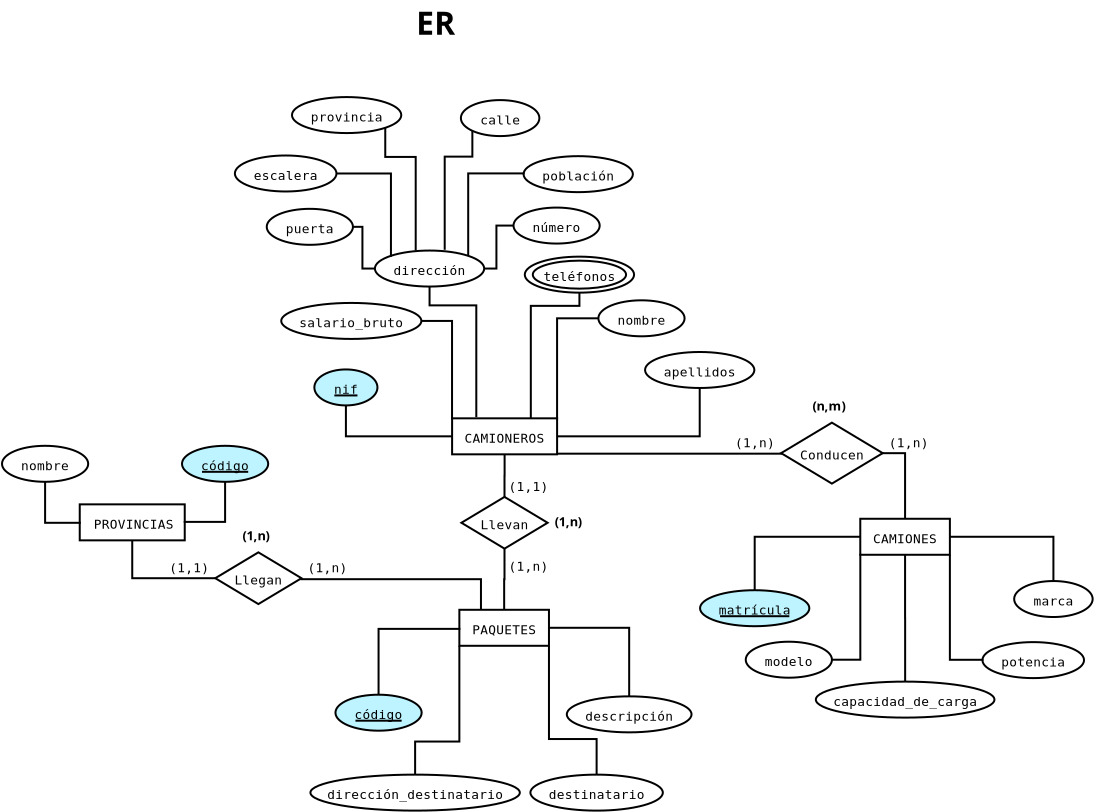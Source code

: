 <?xml version="1.0" encoding="UTF-8"?>
<dia:diagram xmlns:dia="http://www.lysator.liu.se/~alla/dia/">
  <dia:layer name="Fondo" visible="true" active="true">
    <dia:group>
      <dia:object type="ER - Entity" version="0" id="O0">
        <dia:attribute name="obj_pos">
          <dia:point val="4.466,13.518"/>
        </dia:attribute>
        <dia:attribute name="obj_bb">
          <dia:rectangle val="4.416,13.468;9.766,15.368"/>
        </dia:attribute>
        <dia:attribute name="elem_corner">
          <dia:point val="4.466,13.518"/>
        </dia:attribute>
        <dia:attribute name="elem_width">
          <dia:real val="5.25"/>
        </dia:attribute>
        <dia:attribute name="elem_height">
          <dia:real val="1.8"/>
        </dia:attribute>
        <dia:attribute name="border_width">
          <dia:real val="0.1"/>
        </dia:attribute>
        <dia:attribute name="border_color">
          <dia:color val="#000000"/>
        </dia:attribute>
        <dia:attribute name="inner_color">
          <dia:color val="#ffffff"/>
        </dia:attribute>
        <dia:attribute name="name">
          <dia:string>#PROVINCIAS#</dia:string>
        </dia:attribute>
        <dia:attribute name="weak">
          <dia:boolean val="false"/>
        </dia:attribute>
        <dia:attribute name="associative">
          <dia:boolean val="false"/>
        </dia:attribute>
        <dia:attribute name="font">
          <dia:font family="monospace" style="0" name="Courier"/>
        </dia:attribute>
        <dia:attribute name="font_height">
          <dia:real val="0.8"/>
        </dia:attribute>
      </dia:object>
      <dia:object type="ER - Attribute" version="0" id="O1">
        <dia:attribute name="obj_pos">
          <dia:point val="0.579,10.591"/>
        </dia:attribute>
        <dia:attribute name="obj_bb">
          <dia:rectangle val="0.529,10.541;4.939,12.441"/>
        </dia:attribute>
        <dia:attribute name="elem_corner">
          <dia:point val="0.579,10.591"/>
        </dia:attribute>
        <dia:attribute name="elem_width">
          <dia:real val="4.31"/>
        </dia:attribute>
        <dia:attribute name="elem_height">
          <dia:real val="1.8"/>
        </dia:attribute>
        <dia:attribute name="border_width">
          <dia:real val="0.1"/>
        </dia:attribute>
        <dia:attribute name="border_color">
          <dia:color val="#000000"/>
        </dia:attribute>
        <dia:attribute name="inner_color">
          <dia:color val="#ffffff"/>
        </dia:attribute>
        <dia:attribute name="name">
          <dia:string>#nombre#</dia:string>
        </dia:attribute>
        <dia:attribute name="key">
          <dia:boolean val="false"/>
        </dia:attribute>
        <dia:attribute name="weak_key">
          <dia:boolean val="false"/>
        </dia:attribute>
        <dia:attribute name="derived">
          <dia:boolean val="false"/>
        </dia:attribute>
        <dia:attribute name="multivalued">
          <dia:boolean val="false"/>
        </dia:attribute>
        <dia:attribute name="font">
          <dia:font family="monospace" style="0" name="Courier"/>
        </dia:attribute>
        <dia:attribute name="font_height">
          <dia:real val="0.8"/>
        </dia:attribute>
      </dia:object>
      <dia:object type="ER - Attribute" version="0" id="O2">
        <dia:attribute name="obj_pos">
          <dia:point val="9.579,10.591"/>
        </dia:attribute>
        <dia:attribute name="obj_bb">
          <dia:rectangle val="9.529,10.541;13.939,12.441"/>
        </dia:attribute>
        <dia:attribute name="elem_corner">
          <dia:point val="9.579,10.591"/>
        </dia:attribute>
        <dia:attribute name="elem_width">
          <dia:real val="4.31"/>
        </dia:attribute>
        <dia:attribute name="elem_height">
          <dia:real val="1.8"/>
        </dia:attribute>
        <dia:attribute name="border_width">
          <dia:real val="0.1"/>
        </dia:attribute>
        <dia:attribute name="border_color">
          <dia:color val="#000000"/>
        </dia:attribute>
        <dia:attribute name="inner_color">
          <dia:color val="#bdf4ff"/>
        </dia:attribute>
        <dia:attribute name="name">
          <dia:string>#código#</dia:string>
        </dia:attribute>
        <dia:attribute name="key">
          <dia:boolean val="true"/>
        </dia:attribute>
        <dia:attribute name="weak_key">
          <dia:boolean val="false"/>
        </dia:attribute>
        <dia:attribute name="derived">
          <dia:boolean val="false"/>
        </dia:attribute>
        <dia:attribute name="multivalued">
          <dia:boolean val="false"/>
        </dia:attribute>
        <dia:attribute name="font">
          <dia:font family="monospace" style="0" name="Courier"/>
        </dia:attribute>
        <dia:attribute name="font_height">
          <dia:real val="0.8"/>
        </dia:attribute>
      </dia:object>
      <dia:object type="ER - Participation" version="1" id="O3">
        <dia:attribute name="obj_pos">
          <dia:point val="2.734,12.391"/>
        </dia:attribute>
        <dia:attribute name="obj_bb">
          <dia:rectangle val="2.684,12.341;4.516,14.491"/>
        </dia:attribute>
        <dia:attribute name="orth_points">
          <dia:point val="2.734,12.391"/>
          <dia:point val="2.734,14.441"/>
          <dia:point val="4.466,14.441"/>
          <dia:point val="4.466,14.418"/>
        </dia:attribute>
        <dia:attribute name="orth_orient">
          <dia:enum val="1"/>
          <dia:enum val="0"/>
          <dia:enum val="1"/>
        </dia:attribute>
        <dia:attribute name="autorouting">
          <dia:boolean val="false"/>
        </dia:attribute>
        <dia:attribute name="total">
          <dia:boolean val="false"/>
        </dia:attribute>
        <dia:connections>
          <dia:connection handle="0" to="O1" connection="6"/>
          <dia:connection handle="1" to="O0" connection="3"/>
        </dia:connections>
      </dia:object>
      <dia:object type="ER - Participation" version="1" id="O4">
        <dia:attribute name="obj_pos">
          <dia:point val="11.734,12.391"/>
        </dia:attribute>
        <dia:attribute name="obj_bb">
          <dia:rectangle val="9.666,12.341;11.784,14.468"/>
        </dia:attribute>
        <dia:attribute name="orth_points">
          <dia:point val="11.734,12.391"/>
          <dia:point val="11.734,14.395"/>
          <dia:point val="9.716,14.395"/>
          <dia:point val="9.716,14.418"/>
        </dia:attribute>
        <dia:attribute name="orth_orient">
          <dia:enum val="1"/>
          <dia:enum val="0"/>
          <dia:enum val="1"/>
        </dia:attribute>
        <dia:attribute name="autorouting">
          <dia:boolean val="false"/>
        </dia:attribute>
        <dia:attribute name="total">
          <dia:boolean val="false"/>
        </dia:attribute>
        <dia:connections>
          <dia:connection handle="0" to="O2" connection="6"/>
          <dia:connection handle="1" to="O0" connection="4"/>
        </dia:connections>
      </dia:object>
    </dia:group>
    <dia:group>
      <dia:object type="ER - Entity" version="0" id="O5">
        <dia:attribute name="obj_pos">
          <dia:point val="43.493,14.239"/>
        </dia:attribute>
        <dia:attribute name="obj_bb">
          <dia:rectangle val="43.443,14.189;48.023,16.089"/>
        </dia:attribute>
        <dia:attribute name="elem_corner">
          <dia:point val="43.493,14.239"/>
        </dia:attribute>
        <dia:attribute name="elem_width">
          <dia:real val="4.48"/>
        </dia:attribute>
        <dia:attribute name="elem_height">
          <dia:real val="1.8"/>
        </dia:attribute>
        <dia:attribute name="border_width">
          <dia:real val="0.1"/>
        </dia:attribute>
        <dia:attribute name="border_color">
          <dia:color val="#000000"/>
        </dia:attribute>
        <dia:attribute name="inner_color">
          <dia:color val="#ffffff"/>
        </dia:attribute>
        <dia:attribute name="name">
          <dia:string>#CAMIONES#</dia:string>
        </dia:attribute>
        <dia:attribute name="weak">
          <dia:boolean val="false"/>
        </dia:attribute>
        <dia:attribute name="associative">
          <dia:boolean val="false"/>
        </dia:attribute>
        <dia:attribute name="font">
          <dia:font family="monospace" style="0" name="Courier"/>
        </dia:attribute>
        <dia:attribute name="font_height">
          <dia:real val="0.8"/>
        </dia:attribute>
      </dia:object>
      <dia:object type="ER - Attribute" version="0" id="O6">
        <dia:attribute name="obj_pos">
          <dia:point val="35.481,17.811"/>
        </dia:attribute>
        <dia:attribute name="obj_bb">
          <dia:rectangle val="35.431,17.761;40.996,19.66"/>
        </dia:attribute>
        <dia:attribute name="elem_corner">
          <dia:point val="35.481,17.811"/>
        </dia:attribute>
        <dia:attribute name="elem_width">
          <dia:real val="5.465"/>
        </dia:attribute>
        <dia:attribute name="elem_height">
          <dia:real val="1.8"/>
        </dia:attribute>
        <dia:attribute name="border_width">
          <dia:real val="0.1"/>
        </dia:attribute>
        <dia:attribute name="border_color">
          <dia:color val="#000000"/>
        </dia:attribute>
        <dia:attribute name="inner_color">
          <dia:color val="#bdf4ff"/>
        </dia:attribute>
        <dia:attribute name="name">
          <dia:string>#matrícula#</dia:string>
        </dia:attribute>
        <dia:attribute name="key">
          <dia:boolean val="true"/>
        </dia:attribute>
        <dia:attribute name="weak_key">
          <dia:boolean val="false"/>
        </dia:attribute>
        <dia:attribute name="derived">
          <dia:boolean val="false"/>
        </dia:attribute>
        <dia:attribute name="multivalued">
          <dia:boolean val="false"/>
        </dia:attribute>
        <dia:attribute name="font">
          <dia:font family="monospace" style="0" name="Courier"/>
        </dia:attribute>
        <dia:attribute name="font_height">
          <dia:real val="0.8"/>
        </dia:attribute>
      </dia:object>
      <dia:object type="ER - Attribute" version="0" id="O7">
        <dia:attribute name="obj_pos">
          <dia:point val="51.187,17.352"/>
        </dia:attribute>
        <dia:attribute name="obj_bb">
          <dia:rectangle val="51.137,17.302;55.162,19.202"/>
        </dia:attribute>
        <dia:attribute name="elem_corner">
          <dia:point val="51.187,17.352"/>
        </dia:attribute>
        <dia:attribute name="elem_width">
          <dia:real val="3.925"/>
        </dia:attribute>
        <dia:attribute name="elem_height">
          <dia:real val="1.8"/>
        </dia:attribute>
        <dia:attribute name="border_width">
          <dia:real val="0.1"/>
        </dia:attribute>
        <dia:attribute name="border_color">
          <dia:color val="#000000"/>
        </dia:attribute>
        <dia:attribute name="inner_color">
          <dia:color val="#ffffff"/>
        </dia:attribute>
        <dia:attribute name="name">
          <dia:string>#marca#</dia:string>
        </dia:attribute>
        <dia:attribute name="key">
          <dia:boolean val="false"/>
        </dia:attribute>
        <dia:attribute name="weak_key">
          <dia:boolean val="false"/>
        </dia:attribute>
        <dia:attribute name="derived">
          <dia:boolean val="false"/>
        </dia:attribute>
        <dia:attribute name="multivalued">
          <dia:boolean val="false"/>
        </dia:attribute>
        <dia:attribute name="font">
          <dia:font family="monospace" style="0" name="Courier"/>
        </dia:attribute>
        <dia:attribute name="font_height">
          <dia:real val="0.8"/>
        </dia:attribute>
      </dia:object>
      <dia:object type="ER - Attribute" version="0" id="O8">
        <dia:attribute name="obj_pos">
          <dia:point val="37.766,20.386"/>
        </dia:attribute>
        <dia:attribute name="obj_bb">
          <dia:rectangle val="37.716,20.336;42.126,22.236"/>
        </dia:attribute>
        <dia:attribute name="elem_corner">
          <dia:point val="37.766,20.386"/>
        </dia:attribute>
        <dia:attribute name="elem_width">
          <dia:real val="4.31"/>
        </dia:attribute>
        <dia:attribute name="elem_height">
          <dia:real val="1.8"/>
        </dia:attribute>
        <dia:attribute name="border_width">
          <dia:real val="0.1"/>
        </dia:attribute>
        <dia:attribute name="border_color">
          <dia:color val="#000000"/>
        </dia:attribute>
        <dia:attribute name="inner_color">
          <dia:color val="#ffffff"/>
        </dia:attribute>
        <dia:attribute name="name">
          <dia:string>#modelo#</dia:string>
        </dia:attribute>
        <dia:attribute name="key">
          <dia:boolean val="false"/>
        </dia:attribute>
        <dia:attribute name="weak_key">
          <dia:boolean val="false"/>
        </dia:attribute>
        <dia:attribute name="derived">
          <dia:boolean val="false"/>
        </dia:attribute>
        <dia:attribute name="multivalued">
          <dia:boolean val="false"/>
        </dia:attribute>
        <dia:attribute name="font">
          <dia:font family="monospace" style="0" name="Courier"/>
        </dia:attribute>
        <dia:attribute name="font_height">
          <dia:real val="0.8"/>
        </dia:attribute>
      </dia:object>
      <dia:object type="ER - Attribute" version="0" id="O9">
        <dia:attribute name="obj_pos">
          <dia:point val="41.271,22.381"/>
        </dia:attribute>
        <dia:attribute name="obj_bb">
          <dia:rectangle val="41.221,22.331;50.251,24.231"/>
        </dia:attribute>
        <dia:attribute name="elem_corner">
          <dia:point val="41.271,22.381"/>
        </dia:attribute>
        <dia:attribute name="elem_width">
          <dia:real val="8.93"/>
        </dia:attribute>
        <dia:attribute name="elem_height">
          <dia:real val="1.8"/>
        </dia:attribute>
        <dia:attribute name="border_width">
          <dia:real val="0.1"/>
        </dia:attribute>
        <dia:attribute name="border_color">
          <dia:color val="#000000"/>
        </dia:attribute>
        <dia:attribute name="inner_color">
          <dia:color val="#ffffff"/>
        </dia:attribute>
        <dia:attribute name="name">
          <dia:string>#capacidad_de_carga#</dia:string>
        </dia:attribute>
        <dia:attribute name="key">
          <dia:boolean val="false"/>
        </dia:attribute>
        <dia:attribute name="weak_key">
          <dia:boolean val="false"/>
        </dia:attribute>
        <dia:attribute name="derived">
          <dia:boolean val="false"/>
        </dia:attribute>
        <dia:attribute name="multivalued">
          <dia:boolean val="false"/>
        </dia:attribute>
        <dia:attribute name="font">
          <dia:font family="monospace" style="0" name="Courier"/>
        </dia:attribute>
        <dia:attribute name="font_height">
          <dia:real val="0.8"/>
        </dia:attribute>
      </dia:object>
      <dia:object type="ER - Attribute" version="0" id="O10">
        <dia:attribute name="obj_pos">
          <dia:point val="49.601,20.406"/>
        </dia:attribute>
        <dia:attribute name="obj_bb">
          <dia:rectangle val="49.551,20.356;54.731,22.256"/>
        </dia:attribute>
        <dia:attribute name="elem_corner">
          <dia:point val="49.601,20.406"/>
        </dia:attribute>
        <dia:attribute name="elem_width">
          <dia:real val="5.08"/>
        </dia:attribute>
        <dia:attribute name="elem_height">
          <dia:real val="1.8"/>
        </dia:attribute>
        <dia:attribute name="border_width">
          <dia:real val="0.1"/>
        </dia:attribute>
        <dia:attribute name="border_color">
          <dia:color val="#000000"/>
        </dia:attribute>
        <dia:attribute name="inner_color">
          <dia:color val="#ffffff"/>
        </dia:attribute>
        <dia:attribute name="name">
          <dia:string>#potencia#</dia:string>
        </dia:attribute>
        <dia:attribute name="key">
          <dia:boolean val="false"/>
        </dia:attribute>
        <dia:attribute name="weak_key">
          <dia:boolean val="false"/>
        </dia:attribute>
        <dia:attribute name="derived">
          <dia:boolean val="false"/>
        </dia:attribute>
        <dia:attribute name="multivalued">
          <dia:boolean val="false"/>
        </dia:attribute>
        <dia:attribute name="font">
          <dia:font family="monospace" style="0" name="Courier"/>
        </dia:attribute>
        <dia:attribute name="font_height">
          <dia:real val="0.8"/>
        </dia:attribute>
      </dia:object>
      <dia:object type="Standard - ZigZagLine" version="1" id="O11">
        <dia:attribute name="obj_pos">
          <dia:point val="43.493,15.139"/>
        </dia:attribute>
        <dia:attribute name="obj_bb">
          <dia:rectangle val="38.163,15.089;43.543,17.86"/>
        </dia:attribute>
        <dia:attribute name="orth_points">
          <dia:point val="43.493,15.139"/>
          <dia:point val="38.213,15.139"/>
          <dia:point val="38.213,17.811"/>
        </dia:attribute>
        <dia:attribute name="orth_orient">
          <dia:enum val="0"/>
          <dia:enum val="1"/>
        </dia:attribute>
        <dia:attribute name="autorouting">
          <dia:boolean val="true"/>
        </dia:attribute>
        <dia:connections>
          <dia:connection handle="0" to="O5" connection="3"/>
          <dia:connection handle="1" to="O6" connection="1"/>
        </dia:connections>
      </dia:object>
      <dia:object type="Standard - ZigZagLine" version="1" id="O12">
        <dia:attribute name="obj_pos">
          <dia:point val="43.493,16.039"/>
        </dia:attribute>
        <dia:attribute name="obj_bb">
          <dia:rectangle val="42.026,15.989;43.545,21.336"/>
        </dia:attribute>
        <dia:attribute name="orth_points">
          <dia:point val="43.493,16.039"/>
          <dia:point val="43.495,16.039"/>
          <dia:point val="43.495,21.286"/>
          <dia:point val="42.076,21.286"/>
        </dia:attribute>
        <dia:attribute name="orth_orient">
          <dia:enum val="0"/>
          <dia:enum val="1"/>
          <dia:enum val="0"/>
        </dia:attribute>
        <dia:attribute name="autorouting">
          <dia:boolean val="false"/>
        </dia:attribute>
        <dia:connections>
          <dia:connection handle="0" to="O5" connection="5"/>
          <dia:connection handle="1" to="O8" connection="4"/>
        </dia:connections>
      </dia:object>
      <dia:object type="Standard - ZigZagLine" version="1" id="O13">
        <dia:attribute name="obj_pos">
          <dia:point val="45.733,16.039"/>
        </dia:attribute>
        <dia:attribute name="obj_bb">
          <dia:rectangle val="45.683,15.989;45.786,22.431"/>
        </dia:attribute>
        <dia:attribute name="orth_points">
          <dia:point val="45.733,16.039"/>
          <dia:point val="45.733,19.21"/>
          <dia:point val="45.736,19.21"/>
          <dia:point val="45.736,22.381"/>
        </dia:attribute>
        <dia:attribute name="orth_orient">
          <dia:enum val="1"/>
          <dia:enum val="0"/>
          <dia:enum val="1"/>
        </dia:attribute>
        <dia:attribute name="autorouting">
          <dia:boolean val="true"/>
        </dia:attribute>
        <dia:connections>
          <dia:connection handle="0" to="O5" connection="6"/>
          <dia:connection handle="1" to="O9" connection="1"/>
        </dia:connections>
      </dia:object>
      <dia:object type="Standard - ZigZagLine" version="1" id="O14">
        <dia:attribute name="obj_pos">
          <dia:point val="47.973,15.139"/>
        </dia:attribute>
        <dia:attribute name="obj_bb">
          <dia:rectangle val="47.923,15.089;53.199,17.402"/>
        </dia:attribute>
        <dia:attribute name="orth_points">
          <dia:point val="47.973,15.139"/>
          <dia:point val="53.149,15.139"/>
          <dia:point val="53.149,17.352"/>
        </dia:attribute>
        <dia:attribute name="orth_orient">
          <dia:enum val="0"/>
          <dia:enum val="1"/>
        </dia:attribute>
        <dia:attribute name="autorouting">
          <dia:boolean val="true"/>
        </dia:attribute>
        <dia:connections>
          <dia:connection handle="0" to="O5" connection="4"/>
          <dia:connection handle="1" to="O7" connection="1"/>
        </dia:connections>
      </dia:object>
      <dia:object type="Standard - ZigZagLine" version="1" id="O15">
        <dia:attribute name="obj_pos">
          <dia:point val="47.973,16.039"/>
        </dia:attribute>
        <dia:attribute name="obj_bb">
          <dia:rectangle val="47.923,15.989;49.651,21.356"/>
        </dia:attribute>
        <dia:attribute name="orth_points">
          <dia:point val="47.973,16.039"/>
          <dia:point val="47.973,21.29"/>
          <dia:point val="49.601,21.29"/>
          <dia:point val="49.601,21.306"/>
        </dia:attribute>
        <dia:attribute name="orth_orient">
          <dia:enum val="1"/>
          <dia:enum val="0"/>
          <dia:enum val="1"/>
        </dia:attribute>
        <dia:attribute name="autorouting">
          <dia:boolean val="false"/>
        </dia:attribute>
        <dia:connections>
          <dia:connection handle="0" to="O5" connection="7"/>
          <dia:connection handle="1" to="O10" connection="3"/>
        </dia:connections>
      </dia:object>
    </dia:group>
    <dia:group>
      <dia:object type="ER - Entity" version="0" id="O16">
        <dia:attribute name="obj_pos">
          <dia:point val="23.447,18.79"/>
        </dia:attribute>
        <dia:attribute name="obj_bb">
          <dia:rectangle val="23.397,18.74;27.977,20.64"/>
        </dia:attribute>
        <dia:attribute name="elem_corner">
          <dia:point val="23.447,18.79"/>
        </dia:attribute>
        <dia:attribute name="elem_width">
          <dia:real val="4.48"/>
        </dia:attribute>
        <dia:attribute name="elem_height">
          <dia:real val="1.8"/>
        </dia:attribute>
        <dia:attribute name="border_width">
          <dia:real val="0.1"/>
        </dia:attribute>
        <dia:attribute name="border_color">
          <dia:color val="#000000"/>
        </dia:attribute>
        <dia:attribute name="inner_color">
          <dia:color val="#ffffff"/>
        </dia:attribute>
        <dia:attribute name="name">
          <dia:string>#PAQUETES#</dia:string>
        </dia:attribute>
        <dia:attribute name="weak">
          <dia:boolean val="false"/>
        </dia:attribute>
        <dia:attribute name="associative">
          <dia:boolean val="false"/>
        </dia:attribute>
        <dia:attribute name="font">
          <dia:font family="monospace" style="0" name="Courier"/>
        </dia:attribute>
        <dia:attribute name="font_height">
          <dia:real val="0.8"/>
        </dia:attribute>
      </dia:object>
      <dia:object type="ER - Attribute" version="0" id="O17">
        <dia:attribute name="obj_pos">
          <dia:point val="17.252,23.035"/>
        </dia:attribute>
        <dia:attribute name="obj_bb">
          <dia:rectangle val="17.202,22.985;21.612,24.885"/>
        </dia:attribute>
        <dia:attribute name="elem_corner">
          <dia:point val="17.252,23.035"/>
        </dia:attribute>
        <dia:attribute name="elem_width">
          <dia:real val="4.31"/>
        </dia:attribute>
        <dia:attribute name="elem_height">
          <dia:real val="1.8"/>
        </dia:attribute>
        <dia:attribute name="border_width">
          <dia:real val="0.1"/>
        </dia:attribute>
        <dia:attribute name="border_color">
          <dia:color val="#000000"/>
        </dia:attribute>
        <dia:attribute name="inner_color">
          <dia:color val="#bdf4ff"/>
        </dia:attribute>
        <dia:attribute name="name">
          <dia:string>#código#</dia:string>
        </dia:attribute>
        <dia:attribute name="key">
          <dia:boolean val="true"/>
        </dia:attribute>
        <dia:attribute name="weak_key">
          <dia:boolean val="false"/>
        </dia:attribute>
        <dia:attribute name="derived">
          <dia:boolean val="false"/>
        </dia:attribute>
        <dia:attribute name="multivalued">
          <dia:boolean val="false"/>
        </dia:attribute>
        <dia:attribute name="font">
          <dia:font family="monospace" style="0" name="Courier"/>
        </dia:attribute>
        <dia:attribute name="font_height">
          <dia:real val="0.8"/>
        </dia:attribute>
      </dia:object>
      <dia:object type="ER - Attribute" version="0" id="O18">
        <dia:attribute name="obj_pos">
          <dia:point val="28.82,23.118"/>
        </dia:attribute>
        <dia:attribute name="obj_bb">
          <dia:rectangle val="28.77,23.068;35.105,24.968"/>
        </dia:attribute>
        <dia:attribute name="elem_corner">
          <dia:point val="28.82,23.118"/>
        </dia:attribute>
        <dia:attribute name="elem_width">
          <dia:real val="6.235"/>
        </dia:attribute>
        <dia:attribute name="elem_height">
          <dia:real val="1.8"/>
        </dia:attribute>
        <dia:attribute name="border_width">
          <dia:real val="0.1"/>
        </dia:attribute>
        <dia:attribute name="border_color">
          <dia:color val="#000000"/>
        </dia:attribute>
        <dia:attribute name="inner_color">
          <dia:color val="#ffffff"/>
        </dia:attribute>
        <dia:attribute name="name">
          <dia:string>#descripción#</dia:string>
        </dia:attribute>
        <dia:attribute name="key">
          <dia:boolean val="false"/>
        </dia:attribute>
        <dia:attribute name="weak_key">
          <dia:boolean val="false"/>
        </dia:attribute>
        <dia:attribute name="derived">
          <dia:boolean val="false"/>
        </dia:attribute>
        <dia:attribute name="multivalued">
          <dia:boolean val="false"/>
        </dia:attribute>
        <dia:attribute name="font">
          <dia:font family="monospace" style="0" name="Courier"/>
        </dia:attribute>
        <dia:attribute name="font_height">
          <dia:real val="0.8"/>
        </dia:attribute>
      </dia:object>
      <dia:object type="ER - Attribute" version="0" id="O19">
        <dia:attribute name="obj_pos">
          <dia:point val="27,27.032"/>
        </dia:attribute>
        <dia:attribute name="obj_bb">
          <dia:rectangle val="26.95,26.982;33.67,28.882"/>
        </dia:attribute>
        <dia:attribute name="elem_corner">
          <dia:point val="27,27.032"/>
        </dia:attribute>
        <dia:attribute name="elem_width">
          <dia:real val="6.62"/>
        </dia:attribute>
        <dia:attribute name="elem_height">
          <dia:real val="1.8"/>
        </dia:attribute>
        <dia:attribute name="border_width">
          <dia:real val="0.1"/>
        </dia:attribute>
        <dia:attribute name="border_color">
          <dia:color val="#000000"/>
        </dia:attribute>
        <dia:attribute name="inner_color">
          <dia:color val="#ffffff"/>
        </dia:attribute>
        <dia:attribute name="name">
          <dia:string>#destinatario#</dia:string>
        </dia:attribute>
        <dia:attribute name="key">
          <dia:boolean val="false"/>
        </dia:attribute>
        <dia:attribute name="weak_key">
          <dia:boolean val="false"/>
        </dia:attribute>
        <dia:attribute name="derived">
          <dia:boolean val="false"/>
        </dia:attribute>
        <dia:attribute name="multivalued">
          <dia:boolean val="false"/>
        </dia:attribute>
        <dia:attribute name="font">
          <dia:font family="monospace" style="0" name="Courier"/>
        </dia:attribute>
        <dia:attribute name="font_height">
          <dia:real val="0.8"/>
        </dia:attribute>
      </dia:object>
      <dia:object type="ER - Attribute" version="0" id="O20">
        <dia:attribute name="obj_pos">
          <dia:point val="16,27.032"/>
        </dia:attribute>
        <dia:attribute name="obj_bb">
          <dia:rectangle val="15.95,26.982;26.52,28.882"/>
        </dia:attribute>
        <dia:attribute name="elem_corner">
          <dia:point val="16,27.032"/>
        </dia:attribute>
        <dia:attribute name="elem_width">
          <dia:real val="10.47"/>
        </dia:attribute>
        <dia:attribute name="elem_height">
          <dia:real val="1.8"/>
        </dia:attribute>
        <dia:attribute name="border_width">
          <dia:real val="0.1"/>
        </dia:attribute>
        <dia:attribute name="border_color">
          <dia:color val="#000000"/>
        </dia:attribute>
        <dia:attribute name="inner_color">
          <dia:color val="#ffffff"/>
        </dia:attribute>
        <dia:attribute name="name">
          <dia:string>#dirección_destinatario#</dia:string>
        </dia:attribute>
        <dia:attribute name="key">
          <dia:boolean val="false"/>
        </dia:attribute>
        <dia:attribute name="weak_key">
          <dia:boolean val="false"/>
        </dia:attribute>
        <dia:attribute name="derived">
          <dia:boolean val="false"/>
        </dia:attribute>
        <dia:attribute name="multivalued">
          <dia:boolean val="false"/>
        </dia:attribute>
        <dia:attribute name="font">
          <dia:font family="monospace" style="0" name="Courier"/>
        </dia:attribute>
        <dia:attribute name="font_height">
          <dia:real val="0.8"/>
        </dia:attribute>
      </dia:object>
      <dia:object type="ER - Participation" version="1" id="O21">
        <dia:attribute name="obj_pos">
          <dia:point val="23.447,19.69"/>
        </dia:attribute>
        <dia:attribute name="obj_bb">
          <dia:rectangle val="19.357,19.64;23.497,23.085"/>
        </dia:attribute>
        <dia:attribute name="orth_points">
          <dia:point val="23.447,19.69"/>
          <dia:point val="23.447,19.744"/>
          <dia:point val="19.407,19.744"/>
          <dia:point val="19.407,23.035"/>
        </dia:attribute>
        <dia:attribute name="orth_orient">
          <dia:enum val="1"/>
          <dia:enum val="0"/>
          <dia:enum val="1"/>
        </dia:attribute>
        <dia:attribute name="autorouting">
          <dia:boolean val="false"/>
        </dia:attribute>
        <dia:attribute name="total">
          <dia:boolean val="false"/>
        </dia:attribute>
        <dia:connections>
          <dia:connection handle="0" to="O16" connection="3"/>
          <dia:connection handle="1" to="O17" connection="1"/>
        </dia:connections>
      </dia:object>
      <dia:object type="ER - Participation" version="1" id="O22">
        <dia:attribute name="obj_pos">
          <dia:point val="23.447,20.59"/>
        </dia:attribute>
        <dia:attribute name="obj_bb">
          <dia:rectangle val="21.185,20.54;23.497,27.082"/>
        </dia:attribute>
        <dia:attribute name="orth_points">
          <dia:point val="23.447,20.59"/>
          <dia:point val="23.447,25.378"/>
          <dia:point val="21.235,25.378"/>
          <dia:point val="21.235,27.032"/>
        </dia:attribute>
        <dia:attribute name="orth_orient">
          <dia:enum val="1"/>
          <dia:enum val="0"/>
          <dia:enum val="1"/>
        </dia:attribute>
        <dia:attribute name="autorouting">
          <dia:boolean val="false"/>
        </dia:attribute>
        <dia:attribute name="total">
          <dia:boolean val="false"/>
        </dia:attribute>
        <dia:connections>
          <dia:connection handle="0" to="O16" connection="5"/>
          <dia:connection handle="1" to="O20" connection="1"/>
        </dia:connections>
      </dia:object>
      <dia:object type="Standard - ZigZagLine" version="1" id="O23">
        <dia:attribute name="obj_pos">
          <dia:point val="27.927,20.59"/>
        </dia:attribute>
        <dia:attribute name="obj_bb">
          <dia:rectangle val="27.877,20.54;30.36,27.082"/>
        </dia:attribute>
        <dia:attribute name="orth_points">
          <dia:point val="27.927,20.59"/>
          <dia:point val="27.927,25.252"/>
          <dia:point val="30.31,25.252"/>
          <dia:point val="30.31,27.032"/>
        </dia:attribute>
        <dia:attribute name="orth_orient">
          <dia:enum val="1"/>
          <dia:enum val="0"/>
          <dia:enum val="1"/>
        </dia:attribute>
        <dia:attribute name="autorouting">
          <dia:boolean val="false"/>
        </dia:attribute>
        <dia:connections>
          <dia:connection handle="0" to="O16" connection="7"/>
          <dia:connection handle="1" to="O19" connection="1"/>
        </dia:connections>
      </dia:object>
      <dia:object type="Standard - ZigZagLine" version="1" id="O24">
        <dia:attribute name="obj_pos">
          <dia:point val="27.927,19.69"/>
        </dia:attribute>
        <dia:attribute name="obj_bb">
          <dia:rectangle val="27.877,19.64;31.987,23.168"/>
        </dia:attribute>
        <dia:attribute name="orth_points">
          <dia:point val="27.927,19.69"/>
          <dia:point val="31.937,19.69"/>
          <dia:point val="31.937,23.118"/>
        </dia:attribute>
        <dia:attribute name="orth_orient">
          <dia:enum val="0"/>
          <dia:enum val="1"/>
        </dia:attribute>
        <dia:attribute name="autorouting">
          <dia:boolean val="true"/>
        </dia:attribute>
        <dia:connections>
          <dia:connection handle="0" to="O16" connection="4"/>
          <dia:connection handle="1" to="O18" connection="1"/>
        </dia:connections>
      </dia:object>
    </dia:group>
    <dia:object type="ER - Participation" version="1" id="O25">
      <dia:attribute name="obj_pos">
        <dia:point val="25.709,11.017"/>
      </dia:attribute>
      <dia:attribute name="obj_bb">
        <dia:rectangle val="25.654,10.967;25.759,13.196"/>
      </dia:attribute>
      <dia:attribute name="orth_points">
        <dia:point val="25.709,11.017"/>
        <dia:point val="25.709,12.081"/>
        <dia:point val="25.704,12.081"/>
        <dia:point val="25.704,13.146"/>
      </dia:attribute>
      <dia:attribute name="orth_orient">
        <dia:enum val="1"/>
        <dia:enum val="0"/>
        <dia:enum val="1"/>
      </dia:attribute>
      <dia:attribute name="autorouting">
        <dia:boolean val="true"/>
      </dia:attribute>
      <dia:attribute name="total">
        <dia:boolean val="false"/>
      </dia:attribute>
      <dia:connections>
        <dia:connection handle="0" to="O38" connection="6"/>
        <dia:connection handle="1" to="O34" connection="2"/>
      </dia:connections>
    </dia:object>
    <dia:object type="ER - Participation" version="1" id="O26">
      <dia:attribute name="obj_pos">
        <dia:point val="25.704,15.732"/>
      </dia:attribute>
      <dia:attribute name="obj_bb">
        <dia:rectangle val="25.637,15.682;25.754,18.84"/>
      </dia:attribute>
      <dia:attribute name="orth_points">
        <dia:point val="25.704,15.732"/>
        <dia:point val="25.704,17.261"/>
        <dia:point val="25.687,17.261"/>
        <dia:point val="25.687,18.79"/>
      </dia:attribute>
      <dia:attribute name="orth_orient">
        <dia:enum val="1"/>
        <dia:enum val="0"/>
        <dia:enum val="1"/>
      </dia:attribute>
      <dia:attribute name="autorouting">
        <dia:boolean val="true"/>
      </dia:attribute>
      <dia:attribute name="total">
        <dia:boolean val="false"/>
      </dia:attribute>
      <dia:connections>
        <dia:connection handle="0" to="O34" connection="6"/>
        <dia:connection handle="1" to="O16" connection="1"/>
      </dia:connections>
    </dia:object>
    <dia:object type="Standard - Text" version="1" id="O27">
      <dia:attribute name="obj_pos">
        <dia:point val="31.563,14.309"/>
      </dia:attribute>
      <dia:attribute name="obj_bb">
        <dia:rectangle val="31.563,13.669;31.563,14.441"/>
      </dia:attribute>
      <dia:attribute name="text">
        <dia:composite type="text">
          <dia:attribute name="string">
            <dia:string>##</dia:string>
          </dia:attribute>
          <dia:attribute name="font">
            <dia:font family="sans" style="0" name="Helvetica"/>
          </dia:attribute>
          <dia:attribute name="height">
            <dia:real val="0.8"/>
          </dia:attribute>
          <dia:attribute name="pos">
            <dia:point val="31.563,14.309"/>
          </dia:attribute>
          <dia:attribute name="color">
            <dia:color val="#000000"/>
          </dia:attribute>
          <dia:attribute name="alignment">
            <dia:enum val="0"/>
          </dia:attribute>
        </dia:composite>
      </dia:attribute>
      <dia:attribute name="valign">
        <dia:enum val="3"/>
      </dia:attribute>
    </dia:object>
    <dia:object type="ER - Participation" version="1" id="O28">
      <dia:attribute name="obj_pos">
        <dia:point val="11.242,17.211"/>
      </dia:attribute>
      <dia:attribute name="obj_bb">
        <dia:rectangle val="7.041,15.268;11.292,17.261"/>
      </dia:attribute>
      <dia:attribute name="orth_points">
        <dia:point val="11.242,17.211"/>
        <dia:point val="7.091,17.211"/>
        <dia:point val="7.091,15.318"/>
      </dia:attribute>
      <dia:attribute name="orth_orient">
        <dia:enum val="0"/>
        <dia:enum val="1"/>
      </dia:attribute>
      <dia:attribute name="autorouting">
        <dia:boolean val="false"/>
      </dia:attribute>
      <dia:attribute name="total">
        <dia:boolean val="false"/>
      </dia:attribute>
      <dia:connections>
        <dia:connection handle="0" to="O36" connection="0"/>
        <dia:connection handle="1" to="O0" connection="6"/>
      </dia:connections>
    </dia:object>
    <dia:object type="ER - Participation" version="1" id="O29">
      <dia:attribute name="obj_pos">
        <dia:point val="24.527,18.776"/>
      </dia:attribute>
      <dia:attribute name="obj_bb">
        <dia:rectangle val="15.502,17.161;24.577,18.826"/>
      </dia:attribute>
      <dia:attribute name="orth_points">
        <dia:point val="24.527,18.776"/>
        <dia:point val="24.527,17.26"/>
        <dia:point val="15.552,17.26"/>
        <dia:point val="15.552,17.211"/>
      </dia:attribute>
      <dia:attribute name="orth_orient">
        <dia:enum val="1"/>
        <dia:enum val="0"/>
        <dia:enum val="1"/>
      </dia:attribute>
      <dia:attribute name="autorouting">
        <dia:boolean val="false"/>
      </dia:attribute>
      <dia:attribute name="total">
        <dia:boolean val="false"/>
      </dia:attribute>
      <dia:connections>
        <dia:connection handle="1" to="O36" connection="4"/>
      </dia:connections>
    </dia:object>
    <dia:object type="ER - Participation" version="1" id="O30">
      <dia:attribute name="obj_pos">
        <dia:point val="28.334,11.017"/>
      </dia:attribute>
      <dia:attribute name="obj_bb">
        <dia:rectangle val="28.284,10.907;39.584,11.067"/>
      </dia:attribute>
      <dia:attribute name="orth_points">
        <dia:point val="28.334,11.017"/>
        <dia:point val="28.334,10.984"/>
        <dia:point val="39.533,10.984"/>
        <dia:point val="39.533,10.957"/>
      </dia:attribute>
      <dia:attribute name="orth_orient">
        <dia:enum val="1"/>
        <dia:enum val="0"/>
        <dia:enum val="1"/>
      </dia:attribute>
      <dia:attribute name="autorouting">
        <dia:boolean val="false"/>
      </dia:attribute>
      <dia:attribute name="total">
        <dia:boolean val="false"/>
      </dia:attribute>
      <dia:connections>
        <dia:connection handle="0" to="O38" connection="7"/>
        <dia:connection handle="1" to="O32" connection="0"/>
      </dia:connections>
    </dia:object>
    <dia:object type="ER - Participation" version="1" id="O31">
      <dia:attribute name="obj_pos">
        <dia:point val="44.614,10.957"/>
      </dia:attribute>
      <dia:attribute name="obj_bb">
        <dia:rectangle val="44.563,10.907;45.783,14.289"/>
      </dia:attribute>
      <dia:attribute name="orth_points">
        <dia:point val="44.614,10.957"/>
        <dia:point val="44.614,10.959"/>
        <dia:point val="45.733,10.959"/>
        <dia:point val="45.733,14.239"/>
      </dia:attribute>
      <dia:attribute name="orth_orient">
        <dia:enum val="1"/>
        <dia:enum val="0"/>
        <dia:enum val="1"/>
      </dia:attribute>
      <dia:attribute name="autorouting">
        <dia:boolean val="false"/>
      </dia:attribute>
      <dia:attribute name="total">
        <dia:boolean val="false"/>
      </dia:attribute>
      <dia:connections>
        <dia:connection handle="0" to="O32" connection="4"/>
        <dia:connection handle="1" to="O5" connection="1"/>
      </dia:connections>
    </dia:object>
    <dia:group>
      <dia:object type="ER - Relationship" version="0" id="O32">
        <dia:attribute name="obj_pos">
          <dia:point val="39.533,9.433"/>
        </dia:attribute>
        <dia:attribute name="obj_bb">
          <dia:rectangle val="37.258,9.383;46.889,12.531"/>
        </dia:attribute>
        <dia:attribute name="elem_corner">
          <dia:point val="39.533,9.433"/>
        </dia:attribute>
        <dia:attribute name="elem_width">
          <dia:real val="5.08"/>
        </dia:attribute>
        <dia:attribute name="elem_height">
          <dia:real val="3.048"/>
        </dia:attribute>
        <dia:attribute name="border_width">
          <dia:real val="0.1"/>
        </dia:attribute>
        <dia:attribute name="border_color">
          <dia:color val="#000000"/>
        </dia:attribute>
        <dia:attribute name="inner_color">
          <dia:color val="#ffffff"/>
        </dia:attribute>
        <dia:attribute name="name">
          <dia:string>#Conducen#</dia:string>
        </dia:attribute>
        <dia:attribute name="left_card">
          <dia:string>#(1,n)#</dia:string>
        </dia:attribute>
        <dia:attribute name="right_card">
          <dia:string>#(1,n)#</dia:string>
        </dia:attribute>
        <dia:attribute name="identifying">
          <dia:boolean val="false"/>
        </dia:attribute>
        <dia:attribute name="rotated">
          <dia:boolean val="false"/>
        </dia:attribute>
        <dia:attribute name="font">
          <dia:font family="monospace" style="0" name="Courier"/>
        </dia:attribute>
        <dia:attribute name="font_height">
          <dia:real val="0.8"/>
        </dia:attribute>
      </dia:object>
      <dia:object type="Standard - Text" version="1" id="O33">
        <dia:attribute name="obj_pos">
          <dia:point val="41.1,8.826"/>
        </dia:attribute>
        <dia:attribute name="obj_bb">
          <dia:rectangle val="41.1,8.186;42.9,8.959"/>
        </dia:attribute>
        <dia:attribute name="text">
          <dia:composite type="text">
            <dia:attribute name="string">
              <dia:string>#(n,m)#</dia:string>
            </dia:attribute>
            <dia:attribute name="font">
              <dia:font family="sans" style="80" name="Helvetica-Bold"/>
            </dia:attribute>
            <dia:attribute name="height">
              <dia:real val="0.8"/>
            </dia:attribute>
            <dia:attribute name="pos">
              <dia:point val="41.1,8.826"/>
            </dia:attribute>
            <dia:attribute name="color">
              <dia:color val="#000000"/>
            </dia:attribute>
            <dia:attribute name="alignment">
              <dia:enum val="0"/>
            </dia:attribute>
          </dia:composite>
        </dia:attribute>
        <dia:attribute name="valign">
          <dia:enum val="3"/>
        </dia:attribute>
      </dia:object>
    </dia:group>
    <dia:group>
      <dia:object type="ER - Relationship" version="0" id="O34">
        <dia:attribute name="obj_pos">
          <dia:point val="23.549,13.146"/>
        </dia:attribute>
        <dia:attribute name="obj_bb">
          <dia:rectangle val="23.499,11.996;27.909,16.882"/>
        </dia:attribute>
        <dia:attribute name="elem_corner">
          <dia:point val="23.549,13.146"/>
        </dia:attribute>
        <dia:attribute name="elem_width">
          <dia:real val="4.31"/>
        </dia:attribute>
        <dia:attribute name="elem_height">
          <dia:real val="2.586"/>
        </dia:attribute>
        <dia:attribute name="border_width">
          <dia:real val="0.1"/>
        </dia:attribute>
        <dia:attribute name="border_color">
          <dia:color val="#000000"/>
        </dia:attribute>
        <dia:attribute name="inner_color">
          <dia:color val="#ffffff"/>
        </dia:attribute>
        <dia:attribute name="name">
          <dia:string>#Llevan#</dia:string>
        </dia:attribute>
        <dia:attribute name="left_card">
          <dia:string>#(1,1)#</dia:string>
        </dia:attribute>
        <dia:attribute name="right_card">
          <dia:string>#(1,n)#</dia:string>
        </dia:attribute>
        <dia:attribute name="identifying">
          <dia:boolean val="false"/>
        </dia:attribute>
        <dia:attribute name="rotated">
          <dia:boolean val="true"/>
        </dia:attribute>
        <dia:attribute name="font">
          <dia:font family="monospace" style="0" name="Courier"/>
        </dia:attribute>
        <dia:attribute name="font_height">
          <dia:real val="0.8"/>
        </dia:attribute>
      </dia:object>
      <dia:object type="Standard - Text" version="1" id="O35">
        <dia:attribute name="obj_pos">
          <dia:point val="28.212,14.607"/>
        </dia:attribute>
        <dia:attribute name="obj_bb">
          <dia:rectangle val="28.212,13.966;29.809,14.739"/>
        </dia:attribute>
        <dia:attribute name="text">
          <dia:composite type="text">
            <dia:attribute name="string">
              <dia:string>#(1,n)#</dia:string>
            </dia:attribute>
            <dia:attribute name="font">
              <dia:font family="sans" style="80" name="Helvetica-Bold"/>
            </dia:attribute>
            <dia:attribute name="height">
              <dia:real val="0.8"/>
            </dia:attribute>
            <dia:attribute name="pos">
              <dia:point val="28.212,14.607"/>
            </dia:attribute>
            <dia:attribute name="color">
              <dia:color val="#000000"/>
            </dia:attribute>
            <dia:attribute name="alignment">
              <dia:enum val="0"/>
            </dia:attribute>
          </dia:composite>
        </dia:attribute>
        <dia:attribute name="valign">
          <dia:enum val="3"/>
        </dia:attribute>
      </dia:object>
    </dia:group>
    <dia:object type="ER - Relationship" version="0" id="O36">
      <dia:attribute name="obj_pos">
        <dia:point val="11.242,15.918"/>
      </dia:attribute>
      <dia:attribute name="obj_bb">
        <dia:rectangle val="8.967,15.868;17.827,18.554"/>
      </dia:attribute>
      <dia:attribute name="elem_corner">
        <dia:point val="11.242,15.918"/>
      </dia:attribute>
      <dia:attribute name="elem_width">
        <dia:real val="4.31"/>
      </dia:attribute>
      <dia:attribute name="elem_height">
        <dia:real val="2.586"/>
      </dia:attribute>
      <dia:attribute name="border_width">
        <dia:real val="0.1"/>
      </dia:attribute>
      <dia:attribute name="border_color">
        <dia:color val="#000000"/>
      </dia:attribute>
      <dia:attribute name="inner_color">
        <dia:color val="#ffffff"/>
      </dia:attribute>
      <dia:attribute name="name">
        <dia:string>#Llegan#</dia:string>
      </dia:attribute>
      <dia:attribute name="left_card">
        <dia:string>#(1,1)#</dia:string>
      </dia:attribute>
      <dia:attribute name="right_card">
        <dia:string>#(1,n)#</dia:string>
      </dia:attribute>
      <dia:attribute name="identifying">
        <dia:boolean val="false"/>
      </dia:attribute>
      <dia:attribute name="rotated">
        <dia:boolean val="false"/>
      </dia:attribute>
      <dia:attribute name="font">
        <dia:font family="monospace" style="0" name="Courier"/>
      </dia:attribute>
      <dia:attribute name="font_height">
        <dia:real val="0.8"/>
      </dia:attribute>
    </dia:object>
    <dia:object type="Standard - Text" version="1" id="O37">
      <dia:attribute name="obj_pos">
        <dia:point val="12.603,15.308"/>
      </dia:attribute>
      <dia:attribute name="obj_bb">
        <dia:rectangle val="12.603,14.668;14.201,15.44"/>
      </dia:attribute>
      <dia:attribute name="text">
        <dia:composite type="text">
          <dia:attribute name="string">
            <dia:string>#(1,n)#</dia:string>
          </dia:attribute>
          <dia:attribute name="font">
            <dia:font family="sans" style="80" name="Helvetica-Bold"/>
          </dia:attribute>
          <dia:attribute name="height">
            <dia:real val="0.8"/>
          </dia:attribute>
          <dia:attribute name="pos">
            <dia:point val="12.603,15.308"/>
          </dia:attribute>
          <dia:attribute name="color">
            <dia:color val="#000000"/>
          </dia:attribute>
          <dia:attribute name="alignment">
            <dia:enum val="0"/>
          </dia:attribute>
        </dia:composite>
      </dia:attribute>
      <dia:attribute name="valign">
        <dia:enum val="3"/>
      </dia:attribute>
    </dia:object>
    <dia:group>
      <dia:object type="ER - Entity" version="0" id="O38">
        <dia:attribute name="obj_pos">
          <dia:point val="23.084,9.217"/>
        </dia:attribute>
        <dia:attribute name="obj_bb">
          <dia:rectangle val="23.034,9.167;28.384,11.067"/>
        </dia:attribute>
        <dia:attribute name="elem_corner">
          <dia:point val="23.084,9.217"/>
        </dia:attribute>
        <dia:attribute name="elem_width">
          <dia:real val="5.25"/>
        </dia:attribute>
        <dia:attribute name="elem_height">
          <dia:real val="1.8"/>
        </dia:attribute>
        <dia:attribute name="border_width">
          <dia:real val="0.1"/>
        </dia:attribute>
        <dia:attribute name="border_color">
          <dia:color val="#000000"/>
        </dia:attribute>
        <dia:attribute name="inner_color">
          <dia:color val="#ffffff"/>
        </dia:attribute>
        <dia:attribute name="name">
          <dia:string>#CAMIONEROS#</dia:string>
        </dia:attribute>
        <dia:attribute name="weak">
          <dia:boolean val="false"/>
        </dia:attribute>
        <dia:attribute name="associative">
          <dia:boolean val="false"/>
        </dia:attribute>
        <dia:attribute name="font">
          <dia:font family="monospace" style="0" name="Courier"/>
        </dia:attribute>
        <dia:attribute name="font_height">
          <dia:real val="0.8"/>
        </dia:attribute>
      </dia:object>
      <dia:object type="ER - Attribute" version="0" id="O39">
        <dia:attribute name="obj_pos">
          <dia:point val="16.197,6.772"/>
        </dia:attribute>
        <dia:attribute name="obj_bb">
          <dia:rectangle val="16.147,6.722;19.402,8.622"/>
        </dia:attribute>
        <dia:attribute name="elem_corner">
          <dia:point val="16.197,6.772"/>
        </dia:attribute>
        <dia:attribute name="elem_width">
          <dia:real val="3.155"/>
        </dia:attribute>
        <dia:attribute name="elem_height">
          <dia:real val="1.8"/>
        </dia:attribute>
        <dia:attribute name="border_width">
          <dia:real val="0.1"/>
        </dia:attribute>
        <dia:attribute name="border_color">
          <dia:color val="#000000"/>
        </dia:attribute>
        <dia:attribute name="inner_color">
          <dia:color val="#bdf4ff"/>
        </dia:attribute>
        <dia:attribute name="name">
          <dia:string>#nif#</dia:string>
        </dia:attribute>
        <dia:attribute name="key">
          <dia:boolean val="true"/>
        </dia:attribute>
        <dia:attribute name="weak_key">
          <dia:boolean val="false"/>
        </dia:attribute>
        <dia:attribute name="derived">
          <dia:boolean val="false"/>
        </dia:attribute>
        <dia:attribute name="multivalued">
          <dia:boolean val="false"/>
        </dia:attribute>
        <dia:attribute name="font">
          <dia:font family="monospace" style="0" name="Courier"/>
        </dia:attribute>
        <dia:attribute name="font_height">
          <dia:real val="0.8"/>
        </dia:attribute>
      </dia:object>
      <dia:object type="ER - Attribute" version="0" id="O40">
        <dia:attribute name="obj_pos">
          <dia:point val="30.398,3.316"/>
        </dia:attribute>
        <dia:attribute name="obj_bb">
          <dia:rectangle val="30.348,3.266;34.758,5.166"/>
        </dia:attribute>
        <dia:attribute name="elem_corner">
          <dia:point val="30.398,3.316"/>
        </dia:attribute>
        <dia:attribute name="elem_width">
          <dia:real val="4.31"/>
        </dia:attribute>
        <dia:attribute name="elem_height">
          <dia:real val="1.8"/>
        </dia:attribute>
        <dia:attribute name="border_width">
          <dia:real val="0.1"/>
        </dia:attribute>
        <dia:attribute name="border_color">
          <dia:color val="#000000"/>
        </dia:attribute>
        <dia:attribute name="inner_color">
          <dia:color val="#ffffff"/>
        </dia:attribute>
        <dia:attribute name="name">
          <dia:string>#nombre#</dia:string>
        </dia:attribute>
        <dia:attribute name="key">
          <dia:boolean val="false"/>
        </dia:attribute>
        <dia:attribute name="weak_key">
          <dia:boolean val="false"/>
        </dia:attribute>
        <dia:attribute name="derived">
          <dia:boolean val="false"/>
        </dia:attribute>
        <dia:attribute name="multivalued">
          <dia:boolean val="false"/>
        </dia:attribute>
        <dia:attribute name="font">
          <dia:font family="monospace" style="0" name="Courier"/>
        </dia:attribute>
        <dia:attribute name="font_height">
          <dia:real val="0.8"/>
        </dia:attribute>
      </dia:object>
      <dia:object type="ER - Attribute" version="0" id="O41">
        <dia:attribute name="obj_pos">
          <dia:point val="32.732,5.9"/>
        </dia:attribute>
        <dia:attribute name="obj_bb">
          <dia:rectangle val="32.682,5.85;38.247,7.75"/>
        </dia:attribute>
        <dia:attribute name="elem_corner">
          <dia:point val="32.732,5.9"/>
        </dia:attribute>
        <dia:attribute name="elem_width">
          <dia:real val="5.465"/>
        </dia:attribute>
        <dia:attribute name="elem_height">
          <dia:real val="1.8"/>
        </dia:attribute>
        <dia:attribute name="border_width">
          <dia:real val="0.1"/>
        </dia:attribute>
        <dia:attribute name="border_color">
          <dia:color val="#000000"/>
        </dia:attribute>
        <dia:attribute name="inner_color">
          <dia:color val="#ffffff"/>
        </dia:attribute>
        <dia:attribute name="name">
          <dia:string>#apellidos#</dia:string>
        </dia:attribute>
        <dia:attribute name="key">
          <dia:boolean val="false"/>
        </dia:attribute>
        <dia:attribute name="weak_key">
          <dia:boolean val="false"/>
        </dia:attribute>
        <dia:attribute name="derived">
          <dia:boolean val="false"/>
        </dia:attribute>
        <dia:attribute name="multivalued">
          <dia:boolean val="false"/>
        </dia:attribute>
        <dia:attribute name="font">
          <dia:font family="monospace" style="0" name="Courier"/>
        </dia:attribute>
        <dia:attribute name="font_height">
          <dia:real val="0.8"/>
        </dia:attribute>
      </dia:object>
      <dia:object type="ER - Attribute" version="0" id="O42">
        <dia:attribute name="obj_pos">
          <dia:point val="14.542,3.447"/>
        </dia:attribute>
        <dia:attribute name="obj_bb">
          <dia:rectangle val="14.492,3.397;21.597,5.297"/>
        </dia:attribute>
        <dia:attribute name="elem_corner">
          <dia:point val="14.542,3.447"/>
        </dia:attribute>
        <dia:attribute name="elem_width">
          <dia:real val="7.005"/>
        </dia:attribute>
        <dia:attribute name="elem_height">
          <dia:real val="1.8"/>
        </dia:attribute>
        <dia:attribute name="border_width">
          <dia:real val="0.1"/>
        </dia:attribute>
        <dia:attribute name="border_color">
          <dia:color val="#000000"/>
        </dia:attribute>
        <dia:attribute name="inner_color">
          <dia:color val="#ffffff"/>
        </dia:attribute>
        <dia:attribute name="name">
          <dia:string>#salario_bruto#</dia:string>
        </dia:attribute>
        <dia:attribute name="key">
          <dia:boolean val="false"/>
        </dia:attribute>
        <dia:attribute name="weak_key">
          <dia:boolean val="false"/>
        </dia:attribute>
        <dia:attribute name="derived">
          <dia:boolean val="false"/>
        </dia:attribute>
        <dia:attribute name="multivalued">
          <dia:boolean val="false"/>
        </dia:attribute>
        <dia:attribute name="font">
          <dia:font family="monospace" style="0" name="Courier"/>
        </dia:attribute>
        <dia:attribute name="font_height">
          <dia:real val="0.8"/>
        </dia:attribute>
      </dia:object>
      <dia:object type="ER - Attribute" version="0" id="O43">
        <dia:attribute name="obj_pos">
          <dia:point val="26.718,1.133"/>
        </dia:attribute>
        <dia:attribute name="obj_bb">
          <dia:rectangle val="26.668,1.083;32.233,2.982"/>
        </dia:attribute>
        <dia:attribute name="elem_corner">
          <dia:point val="26.718,1.133"/>
        </dia:attribute>
        <dia:attribute name="elem_width">
          <dia:real val="5.465"/>
        </dia:attribute>
        <dia:attribute name="elem_height">
          <dia:real val="1.8"/>
        </dia:attribute>
        <dia:attribute name="border_width">
          <dia:real val="0.1"/>
        </dia:attribute>
        <dia:attribute name="border_color">
          <dia:color val="#000000"/>
        </dia:attribute>
        <dia:attribute name="inner_color">
          <dia:color val="#ffffff"/>
        </dia:attribute>
        <dia:attribute name="name">
          <dia:string>#teléfonos#</dia:string>
        </dia:attribute>
        <dia:attribute name="key">
          <dia:boolean val="false"/>
        </dia:attribute>
        <dia:attribute name="weak_key">
          <dia:boolean val="false"/>
        </dia:attribute>
        <dia:attribute name="derived">
          <dia:boolean val="false"/>
        </dia:attribute>
        <dia:attribute name="multivalued">
          <dia:boolean val="true"/>
        </dia:attribute>
        <dia:attribute name="font">
          <dia:font family="monospace" style="0" name="Courier"/>
        </dia:attribute>
        <dia:attribute name="font_height">
          <dia:real val="0.8"/>
        </dia:attribute>
      </dia:object>
      <dia:object type="ER - Attribute" version="0" id="O44">
        <dia:attribute name="obj_pos">
          <dia:point val="19.224,0.828"/>
        </dia:attribute>
        <dia:attribute name="obj_bb">
          <dia:rectangle val="19.174,0.778;24.739,2.678"/>
        </dia:attribute>
        <dia:attribute name="elem_corner">
          <dia:point val="19.224,0.828"/>
        </dia:attribute>
        <dia:attribute name="elem_width">
          <dia:real val="5.465"/>
        </dia:attribute>
        <dia:attribute name="elem_height">
          <dia:real val="1.8"/>
        </dia:attribute>
        <dia:attribute name="border_width">
          <dia:real val="0.1"/>
        </dia:attribute>
        <dia:attribute name="border_color">
          <dia:color val="#000000"/>
        </dia:attribute>
        <dia:attribute name="inner_color">
          <dia:color val="#ffffff"/>
        </dia:attribute>
        <dia:attribute name="name">
          <dia:string>#dirección#</dia:string>
        </dia:attribute>
        <dia:attribute name="key">
          <dia:boolean val="false"/>
        </dia:attribute>
        <dia:attribute name="weak_key">
          <dia:boolean val="false"/>
        </dia:attribute>
        <dia:attribute name="derived">
          <dia:boolean val="false"/>
        </dia:attribute>
        <dia:attribute name="multivalued">
          <dia:boolean val="false"/>
        </dia:attribute>
        <dia:attribute name="font">
          <dia:font family="monospace" style="0" name="Courier"/>
        </dia:attribute>
        <dia:attribute name="font_height">
          <dia:real val="0.8"/>
        </dia:attribute>
      </dia:object>
      <dia:object type="ER - Attribute" version="0" id="O45">
        <dia:attribute name="obj_pos">
          <dia:point val="15.078,-6.846"/>
        </dia:attribute>
        <dia:attribute name="obj_bb">
          <dia:rectangle val="15.028,-6.896;20.593,-4.996"/>
        </dia:attribute>
        <dia:attribute name="elem_corner">
          <dia:point val="15.078,-6.846"/>
        </dia:attribute>
        <dia:attribute name="elem_width">
          <dia:real val="5.465"/>
        </dia:attribute>
        <dia:attribute name="elem_height">
          <dia:real val="1.8"/>
        </dia:attribute>
        <dia:attribute name="border_width">
          <dia:real val="0.1"/>
        </dia:attribute>
        <dia:attribute name="border_color">
          <dia:color val="#000000"/>
        </dia:attribute>
        <dia:attribute name="inner_color">
          <dia:color val="#ffffff"/>
        </dia:attribute>
        <dia:attribute name="name">
          <dia:string>#provincia#</dia:string>
        </dia:attribute>
        <dia:attribute name="key">
          <dia:boolean val="false"/>
        </dia:attribute>
        <dia:attribute name="weak_key">
          <dia:boolean val="false"/>
        </dia:attribute>
        <dia:attribute name="derived">
          <dia:boolean val="false"/>
        </dia:attribute>
        <dia:attribute name="multivalued">
          <dia:boolean val="false"/>
        </dia:attribute>
        <dia:attribute name="font">
          <dia:font family="monospace" style="0" name="Courier"/>
        </dia:attribute>
        <dia:attribute name="font_height">
          <dia:real val="0.8"/>
        </dia:attribute>
      </dia:object>
      <dia:object type="ER - Attribute" version="0" id="O46">
        <dia:attribute name="obj_pos">
          <dia:point val="26.658,-3.892"/>
        </dia:attribute>
        <dia:attribute name="obj_bb">
          <dia:rectangle val="26.608,-3.942;32.173,-2.042"/>
        </dia:attribute>
        <dia:attribute name="elem_corner">
          <dia:point val="26.658,-3.892"/>
        </dia:attribute>
        <dia:attribute name="elem_width">
          <dia:real val="5.465"/>
        </dia:attribute>
        <dia:attribute name="elem_height">
          <dia:real val="1.8"/>
        </dia:attribute>
        <dia:attribute name="border_width">
          <dia:real val="0.1"/>
        </dia:attribute>
        <dia:attribute name="border_color">
          <dia:color val="#000000"/>
        </dia:attribute>
        <dia:attribute name="inner_color">
          <dia:color val="#ffffff"/>
        </dia:attribute>
        <dia:attribute name="name">
          <dia:string>#población#</dia:string>
        </dia:attribute>
        <dia:attribute name="key">
          <dia:boolean val="false"/>
        </dia:attribute>
        <dia:attribute name="weak_key">
          <dia:boolean val="false"/>
        </dia:attribute>
        <dia:attribute name="derived">
          <dia:boolean val="false"/>
        </dia:attribute>
        <dia:attribute name="multivalued">
          <dia:boolean val="false"/>
        </dia:attribute>
        <dia:attribute name="font">
          <dia:font family="monospace" style="0" name="Courier"/>
        </dia:attribute>
        <dia:attribute name="font_height">
          <dia:real val="0.8"/>
        </dia:attribute>
      </dia:object>
      <dia:object type="ER - Attribute" version="0" id="O47">
        <dia:attribute name="obj_pos">
          <dia:point val="23.523,-6.695"/>
        </dia:attribute>
        <dia:attribute name="obj_bb">
          <dia:rectangle val="23.473,-6.745;27.497,-4.845"/>
        </dia:attribute>
        <dia:attribute name="elem_corner">
          <dia:point val="23.523,-6.695"/>
        </dia:attribute>
        <dia:attribute name="elem_width">
          <dia:real val="3.925"/>
        </dia:attribute>
        <dia:attribute name="elem_height">
          <dia:real val="1.8"/>
        </dia:attribute>
        <dia:attribute name="border_width">
          <dia:real val="0.1"/>
        </dia:attribute>
        <dia:attribute name="border_color">
          <dia:color val="#000000"/>
        </dia:attribute>
        <dia:attribute name="inner_color">
          <dia:color val="#ffffff"/>
        </dia:attribute>
        <dia:attribute name="name">
          <dia:string>#calle#</dia:string>
        </dia:attribute>
        <dia:attribute name="key">
          <dia:boolean val="false"/>
        </dia:attribute>
        <dia:attribute name="weak_key">
          <dia:boolean val="false"/>
        </dia:attribute>
        <dia:attribute name="derived">
          <dia:boolean val="false"/>
        </dia:attribute>
        <dia:attribute name="multivalued">
          <dia:boolean val="false"/>
        </dia:attribute>
        <dia:attribute name="font">
          <dia:font family="monospace" style="0" name="Courier"/>
        </dia:attribute>
        <dia:attribute name="font_height">
          <dia:real val="0.8"/>
        </dia:attribute>
      </dia:object>
      <dia:object type="ER - Attribute" version="0" id="O48">
        <dia:attribute name="obj_pos">
          <dia:point val="26.154,-1.321"/>
        </dia:attribute>
        <dia:attribute name="obj_bb">
          <dia:rectangle val="26.104,-1.371;30.514,0.529"/>
        </dia:attribute>
        <dia:attribute name="elem_corner">
          <dia:point val="26.154,-1.321"/>
        </dia:attribute>
        <dia:attribute name="elem_width">
          <dia:real val="4.31"/>
        </dia:attribute>
        <dia:attribute name="elem_height">
          <dia:real val="1.8"/>
        </dia:attribute>
        <dia:attribute name="border_width">
          <dia:real val="0.1"/>
        </dia:attribute>
        <dia:attribute name="border_color">
          <dia:color val="#000000"/>
        </dia:attribute>
        <dia:attribute name="inner_color">
          <dia:color val="#ffffff"/>
        </dia:attribute>
        <dia:attribute name="name">
          <dia:string>#número#</dia:string>
        </dia:attribute>
        <dia:attribute name="key">
          <dia:boolean val="false"/>
        </dia:attribute>
        <dia:attribute name="weak_key">
          <dia:boolean val="false"/>
        </dia:attribute>
        <dia:attribute name="derived">
          <dia:boolean val="false"/>
        </dia:attribute>
        <dia:attribute name="multivalued">
          <dia:boolean val="false"/>
        </dia:attribute>
        <dia:attribute name="font">
          <dia:font family="monospace" style="0" name="Courier"/>
        </dia:attribute>
        <dia:attribute name="font_height">
          <dia:real val="0.8"/>
        </dia:attribute>
      </dia:object>
      <dia:object type="ER - Attribute" version="0" id="O49">
        <dia:attribute name="obj_pos">
          <dia:point val="12.223,-3.925"/>
        </dia:attribute>
        <dia:attribute name="obj_bb">
          <dia:rectangle val="12.173,-3.975;17.353,-2.075"/>
        </dia:attribute>
        <dia:attribute name="elem_corner">
          <dia:point val="12.223,-3.925"/>
        </dia:attribute>
        <dia:attribute name="elem_width">
          <dia:real val="5.08"/>
        </dia:attribute>
        <dia:attribute name="elem_height">
          <dia:real val="1.8"/>
        </dia:attribute>
        <dia:attribute name="border_width">
          <dia:real val="0.1"/>
        </dia:attribute>
        <dia:attribute name="border_color">
          <dia:color val="#000000"/>
        </dia:attribute>
        <dia:attribute name="inner_color">
          <dia:color val="#ffffff"/>
        </dia:attribute>
        <dia:attribute name="name">
          <dia:string>#escalera#</dia:string>
        </dia:attribute>
        <dia:attribute name="key">
          <dia:boolean val="false"/>
        </dia:attribute>
        <dia:attribute name="weak_key">
          <dia:boolean val="false"/>
        </dia:attribute>
        <dia:attribute name="derived">
          <dia:boolean val="false"/>
        </dia:attribute>
        <dia:attribute name="multivalued">
          <dia:boolean val="false"/>
        </dia:attribute>
        <dia:attribute name="font">
          <dia:font family="monospace" style="0" name="Courier"/>
        </dia:attribute>
        <dia:attribute name="font_height">
          <dia:real val="0.8"/>
        </dia:attribute>
      </dia:object>
      <dia:object type="ER - Attribute" version="0" id="O50">
        <dia:attribute name="obj_pos">
          <dia:point val="13.816,-1.258"/>
        </dia:attribute>
        <dia:attribute name="obj_bb">
          <dia:rectangle val="13.765,-1.308;18.175,0.592"/>
        </dia:attribute>
        <dia:attribute name="elem_corner">
          <dia:point val="13.816,-1.258"/>
        </dia:attribute>
        <dia:attribute name="elem_width">
          <dia:real val="4.31"/>
        </dia:attribute>
        <dia:attribute name="elem_height">
          <dia:real val="1.8"/>
        </dia:attribute>
        <dia:attribute name="border_width">
          <dia:real val="0.1"/>
        </dia:attribute>
        <dia:attribute name="border_color">
          <dia:color val="#000000"/>
        </dia:attribute>
        <dia:attribute name="inner_color">
          <dia:color val="#ffffff"/>
        </dia:attribute>
        <dia:attribute name="name">
          <dia:string>#puerta#</dia:string>
        </dia:attribute>
        <dia:attribute name="key">
          <dia:boolean val="false"/>
        </dia:attribute>
        <dia:attribute name="weak_key">
          <dia:boolean val="false"/>
        </dia:attribute>
        <dia:attribute name="derived">
          <dia:boolean val="false"/>
        </dia:attribute>
        <dia:attribute name="multivalued">
          <dia:boolean val="false"/>
        </dia:attribute>
        <dia:attribute name="font">
          <dia:font family="monospace" style="0" name="Courier"/>
        </dia:attribute>
        <dia:attribute name="font_height">
          <dia:real val="0.8"/>
        </dia:attribute>
      </dia:object>
      <dia:object type="ER - Participation" version="1" id="O51">
        <dia:attribute name="obj_pos">
          <dia:point val="23.084,10.117"/>
        </dia:attribute>
        <dia:attribute name="obj_bb">
          <dia:rectangle val="17.724,8.522;23.134,10.167"/>
        </dia:attribute>
        <dia:attribute name="orth_points">
          <dia:point val="23.084,10.117"/>
          <dia:point val="17.774,10.117"/>
          <dia:point val="17.774,8.572"/>
        </dia:attribute>
        <dia:attribute name="orth_orient">
          <dia:enum val="0"/>
          <dia:enum val="1"/>
        </dia:attribute>
        <dia:attribute name="autorouting">
          <dia:boolean val="true"/>
        </dia:attribute>
        <dia:attribute name="total">
          <dia:boolean val="false"/>
        </dia:attribute>
        <dia:connections>
          <dia:connection handle="0" to="O38" connection="3"/>
          <dia:connection handle="1" to="O39" connection="6"/>
        </dia:connections>
      </dia:object>
      <dia:object type="ER - Participation" version="1" id="O52">
        <dia:attribute name="obj_pos">
          <dia:point val="35.465,7.7"/>
        </dia:attribute>
        <dia:attribute name="obj_bb">
          <dia:rectangle val="28.284,7.65;35.514,10.167"/>
        </dia:attribute>
        <dia:attribute name="orth_points">
          <dia:point val="35.465,7.7"/>
          <dia:point val="35.465,10.117"/>
          <dia:point val="28.334,10.117"/>
        </dia:attribute>
        <dia:attribute name="orth_orient">
          <dia:enum val="1"/>
          <dia:enum val="0"/>
        </dia:attribute>
        <dia:attribute name="autorouting">
          <dia:boolean val="true"/>
        </dia:attribute>
        <dia:attribute name="total">
          <dia:boolean val="false"/>
        </dia:attribute>
        <dia:connections>
          <dia:connection handle="0" to="O41" connection="6"/>
          <dia:connection handle="1" to="O38" connection="4"/>
        </dia:connections>
      </dia:object>
      <dia:object type="ER - Participation" version="1" id="O53">
        <dia:attribute name="obj_pos">
          <dia:point val="23.084,9.217"/>
        </dia:attribute>
        <dia:attribute name="obj_bb">
          <dia:rectangle val="21.497,4.297;23.134,9.267"/>
        </dia:attribute>
        <dia:attribute name="orth_points">
          <dia:point val="23.084,9.217"/>
          <dia:point val="23.081,9.217"/>
          <dia:point val="23.081,4.347"/>
          <dia:point val="21.547,4.347"/>
        </dia:attribute>
        <dia:attribute name="orth_orient">
          <dia:enum val="0"/>
          <dia:enum val="1"/>
          <dia:enum val="0"/>
        </dia:attribute>
        <dia:attribute name="autorouting">
          <dia:boolean val="false"/>
        </dia:attribute>
        <dia:attribute name="total">
          <dia:boolean val="false"/>
        </dia:attribute>
        <dia:connections>
          <dia:connection handle="0" to="O38" connection="0"/>
          <dia:connection handle="1" to="O42" connection="4"/>
        </dia:connections>
      </dia:object>
      <dia:object type="ER - Participation" version="1" id="O54">
        <dia:attribute name="obj_pos">
          <dia:point val="28.334,9.217"/>
        </dia:attribute>
        <dia:attribute name="obj_bb">
          <dia:rectangle val="28.283,4.166;30.448,9.267"/>
        </dia:attribute>
        <dia:attribute name="orth_points">
          <dia:point val="28.334,9.217"/>
          <dia:point val="28.333,9.217"/>
          <dia:point val="28.333,4.216"/>
          <dia:point val="30.398,4.216"/>
        </dia:attribute>
        <dia:attribute name="orth_orient">
          <dia:enum val="0"/>
          <dia:enum val="1"/>
          <dia:enum val="0"/>
        </dia:attribute>
        <dia:attribute name="autorouting">
          <dia:boolean val="false"/>
        </dia:attribute>
        <dia:attribute name="total">
          <dia:boolean val="false"/>
        </dia:attribute>
        <dia:connections>
          <dia:connection handle="0" to="O38" connection="2"/>
          <dia:connection handle="1" to="O40" connection="3"/>
        </dia:connections>
      </dia:object>
      <dia:object type="ER - Participation" version="1" id="O55">
        <dia:attribute name="obj_pos">
          <dia:point val="29.45,2.933"/>
        </dia:attribute>
        <dia:attribute name="obj_bb">
          <dia:rectangle val="26.971,2.882;29.5,9.269"/>
        </dia:attribute>
        <dia:attribute name="orth_points">
          <dia:point val="29.45,2.933"/>
          <dia:point val="29.45,3.593"/>
          <dia:point val="27.02,3.593"/>
          <dia:point val="27.02,9.219"/>
        </dia:attribute>
        <dia:attribute name="orth_orient">
          <dia:enum val="1"/>
          <dia:enum val="0"/>
          <dia:enum val="1"/>
        </dia:attribute>
        <dia:attribute name="autorouting">
          <dia:boolean val="false"/>
        </dia:attribute>
        <dia:attribute name="total">
          <dia:boolean val="false"/>
        </dia:attribute>
        <dia:connections>
          <dia:connection handle="0" to="O43" connection="6"/>
        </dia:connections>
      </dia:object>
      <dia:object type="ER - Participation" version="1" id="O56">
        <dia:attribute name="obj_pos">
          <dia:point val="21.957,2.628"/>
        </dia:attribute>
        <dia:attribute name="obj_bb">
          <dia:rectangle val="21.907,2.578;24.345,9.21"/>
        </dia:attribute>
        <dia:attribute name="orth_points">
          <dia:point val="21.957,2.628"/>
          <dia:point val="21.957,3.569"/>
          <dia:point val="24.294,3.569"/>
          <dia:point val="24.294,9.16"/>
        </dia:attribute>
        <dia:attribute name="orth_orient">
          <dia:enum val="1"/>
          <dia:enum val="0"/>
          <dia:enum val="1"/>
        </dia:attribute>
        <dia:attribute name="autorouting">
          <dia:boolean val="false"/>
        </dia:attribute>
        <dia:attribute name="total">
          <dia:boolean val="false"/>
        </dia:attribute>
        <dia:connections>
          <dia:connection handle="0" to="O44" connection="6"/>
        </dia:connections>
      </dia:object>
      <dia:object type="ER - Participation" version="1" id="O57">
        <dia:attribute name="obj_pos">
          <dia:point val="18.125,-0.358"/>
        </dia:attribute>
        <dia:attribute name="obj_bb">
          <dia:rectangle val="18.076,-0.408;19.274,1.778"/>
        </dia:attribute>
        <dia:attribute name="orth_points">
          <dia:point val="18.125,-0.358"/>
          <dia:point val="18.6,-0.358"/>
          <dia:point val="18.6,1.728"/>
          <dia:point val="19.224,1.728"/>
        </dia:attribute>
        <dia:attribute name="orth_orient">
          <dia:enum val="0"/>
          <dia:enum val="1"/>
          <dia:enum val="0"/>
        </dia:attribute>
        <dia:attribute name="autorouting">
          <dia:boolean val="false"/>
        </dia:attribute>
        <dia:attribute name="total">
          <dia:boolean val="false"/>
        </dia:attribute>
        <dia:connections>
          <dia:connection handle="0" to="O50" connection="4"/>
          <dia:connection handle="1" to="O44" connection="3"/>
        </dia:connections>
      </dia:object>
      <dia:object type="ER - Participation" version="1" id="O58">
        <dia:attribute name="obj_pos">
          <dia:point val="17.303,-3.025"/>
        </dia:attribute>
        <dia:attribute name="obj_bb">
          <dia:rectangle val="17.253,-3.075;20.076,1.141"/>
        </dia:attribute>
        <dia:attribute name="orth_points">
          <dia:point val="17.303,-3.025"/>
          <dia:point val="20.026,-3.025"/>
          <dia:point val="20.026,1.091"/>
          <dia:point val="20.025,1.091"/>
        </dia:attribute>
        <dia:attribute name="orth_orient">
          <dia:enum val="0"/>
          <dia:enum val="1"/>
          <dia:enum val="0"/>
        </dia:attribute>
        <dia:attribute name="autorouting">
          <dia:boolean val="false"/>
        </dia:attribute>
        <dia:attribute name="total">
          <dia:boolean val="false"/>
        </dia:attribute>
        <dia:connections>
          <dia:connection handle="0" to="O49" connection="4"/>
          <dia:connection handle="1" to="O44" connection="0"/>
        </dia:connections>
      </dia:object>
      <dia:object type="ER - Participation" version="1" id="O59">
        <dia:attribute name="obj_pos">
          <dia:point val="19.742,-5.31"/>
        </dia:attribute>
        <dia:attribute name="obj_bb">
          <dia:rectangle val="19.692,-5.36;21.314,0.879"/>
        </dia:attribute>
        <dia:attribute name="orth_points">
          <dia:point val="19.742,-5.31"/>
          <dia:point val="19.742,-3.853"/>
          <dia:point val="21.264,-3.853"/>
          <dia:point val="21.264,0.829"/>
        </dia:attribute>
        <dia:attribute name="orth_orient">
          <dia:enum val="1"/>
          <dia:enum val="0"/>
          <dia:enum val="1"/>
        </dia:attribute>
        <dia:attribute name="autorouting">
          <dia:boolean val="false"/>
        </dia:attribute>
        <dia:attribute name="total">
          <dia:boolean val="false"/>
        </dia:attribute>
        <dia:connections>
          <dia:connection handle="0" to="O45" connection="7"/>
        </dia:connections>
      </dia:object>
      <dia:object type="ER - Participation" version="1" id="O60">
        <dia:attribute name="obj_pos">
          <dia:point val="24.689,1.728"/>
        </dia:attribute>
        <dia:attribute name="obj_bb">
          <dia:rectangle val="24.639,-0.471;26.204,1.778"/>
        </dia:attribute>
        <dia:attribute name="orth_points">
          <dia:point val="24.689,1.728"/>
          <dia:point val="25.3,1.728"/>
          <dia:point val="25.3,-0.421"/>
          <dia:point val="26.154,-0.421"/>
        </dia:attribute>
        <dia:attribute name="orth_orient">
          <dia:enum val="0"/>
          <dia:enum val="1"/>
          <dia:enum val="0"/>
        </dia:attribute>
        <dia:attribute name="autorouting">
          <dia:boolean val="false"/>
        </dia:attribute>
        <dia:attribute name="total">
          <dia:boolean val="false"/>
        </dia:attribute>
        <dia:connections>
          <dia:connection handle="0" to="O44" connection="4"/>
          <dia:connection handle="1" to="O48" connection="3"/>
        </dia:connections>
      </dia:object>
      <dia:object type="ER - Participation" version="1" id="O61">
        <dia:attribute name="obj_pos">
          <dia:point val="26.658,-2.992"/>
        </dia:attribute>
        <dia:attribute name="obj_bb">
          <dia:rectangle val="23.839,-3.079;26.708,1.141"/>
        </dia:attribute>
        <dia:attribute name="orth_points">
          <dia:point val="26.658,-2.992"/>
          <dia:point val="26.658,-3.029"/>
          <dia:point val="23.889,-3.029"/>
          <dia:point val="23.889,1.091"/>
        </dia:attribute>
        <dia:attribute name="orth_orient">
          <dia:enum val="1"/>
          <dia:enum val="0"/>
          <dia:enum val="1"/>
        </dia:attribute>
        <dia:attribute name="autorouting">
          <dia:boolean val="false"/>
        </dia:attribute>
        <dia:attribute name="total">
          <dia:boolean val="false"/>
        </dia:attribute>
        <dia:connections>
          <dia:connection handle="0" to="O46" connection="3"/>
          <dia:connection handle="1" to="O44" connection="2"/>
        </dia:connections>
      </dia:object>
      <dia:object type="ER - Participation" version="1" id="O62">
        <dia:attribute name="obj_pos">
          <dia:point val="24.097,-5.159"/>
        </dia:attribute>
        <dia:attribute name="obj_bb">
          <dia:rectangle val="22.664,-5.209;24.147,0.841"/>
        </dia:attribute>
        <dia:attribute name="orth_points">
          <dia:point val="24.097,-5.159"/>
          <dia:point val="24.097,-3.868"/>
          <dia:point val="22.714,-3.868"/>
          <dia:point val="22.714,0.791"/>
        </dia:attribute>
        <dia:attribute name="orth_orient">
          <dia:enum val="1"/>
          <dia:enum val="0"/>
          <dia:enum val="1"/>
        </dia:attribute>
        <dia:attribute name="autorouting">
          <dia:boolean val="false"/>
        </dia:attribute>
        <dia:attribute name="total">
          <dia:boolean val="false"/>
        </dia:attribute>
        <dia:connections>
          <dia:connection handle="0" to="O47" connection="5"/>
        </dia:connections>
      </dia:object>
    </dia:group>
    <dia:object type="Standard - Text" version="1" id="O63">
      <dia:attribute name="obj_pos">
        <dia:point val="21.297,-9.957"/>
      </dia:attribute>
      <dia:attribute name="obj_bb">
        <dia:rectangle val="21.297,-11.54;23.419,-9.63"/>
      </dia:attribute>
      <dia:attribute name="text">
        <dia:composite type="text">
          <dia:attribute name="string">
            <dia:string>#ER#</dia:string>
          </dia:attribute>
          <dia:attribute name="font">
            <dia:font family="sans" style="80" name="Helvetica-Bold"/>
          </dia:attribute>
          <dia:attribute name="height">
            <dia:real val="1.978"/>
          </dia:attribute>
          <dia:attribute name="pos">
            <dia:point val="21.297,-9.957"/>
          </dia:attribute>
          <dia:attribute name="color">
            <dia:color val="#000000"/>
          </dia:attribute>
          <dia:attribute name="alignment">
            <dia:enum val="0"/>
          </dia:attribute>
        </dia:composite>
      </dia:attribute>
      <dia:attribute name="valign">
        <dia:enum val="3"/>
      </dia:attribute>
    </dia:object>
  </dia:layer>
</dia:diagram>
